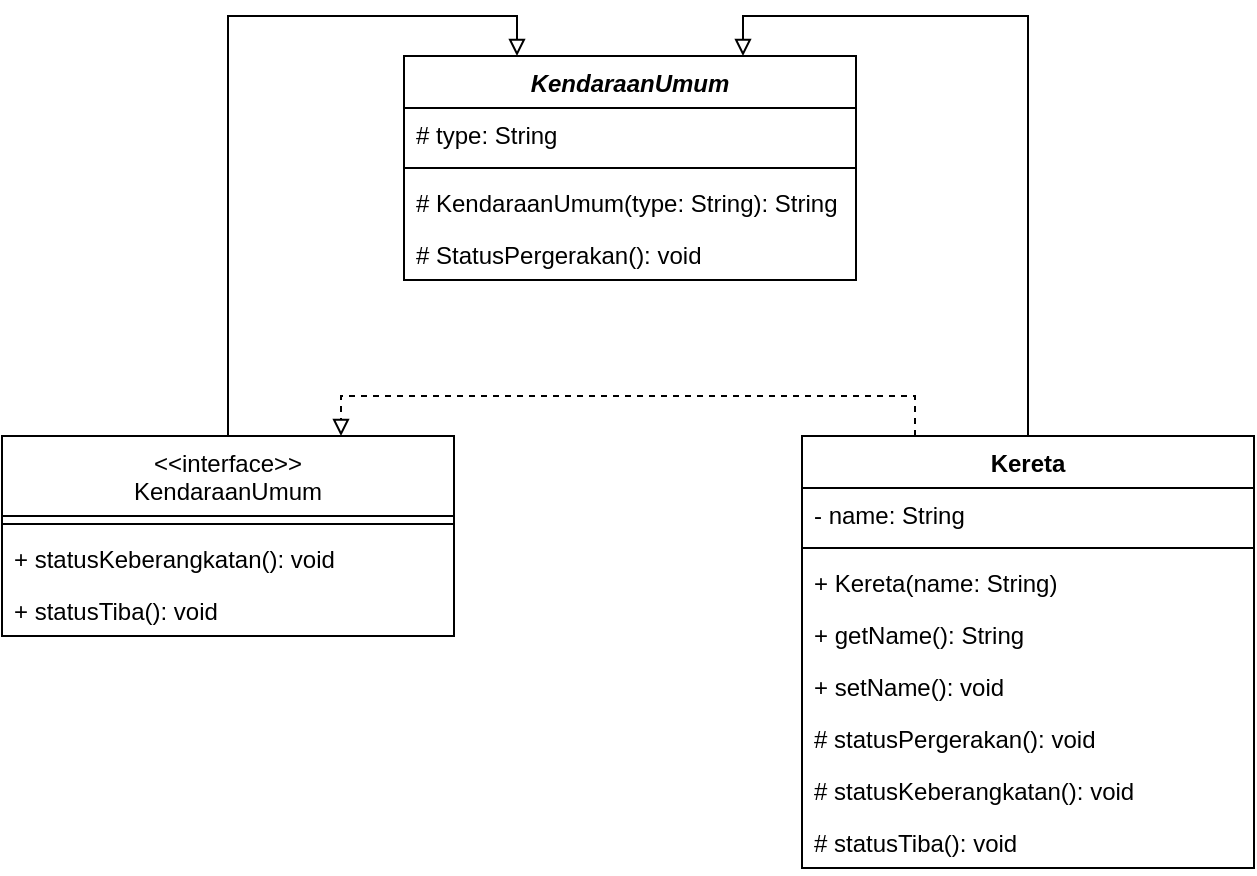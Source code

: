 <mxfile version="20.4.1" type="device"><diagram id="C5RBs43oDa-KdzZeNtuy" name="Page-1"><mxGraphModel dx="1806" dy="1013" grid="1" gridSize="10" guides="1" tooltips="1" connect="1" arrows="1" fold="1" page="1" pageScale="1" pageWidth="827" pageHeight="1169" math="0" shadow="0"><root><mxCell id="WIyWlLk6GJQsqaUBKTNV-0"/><mxCell id="WIyWlLk6GJQsqaUBKTNV-1" parent="WIyWlLk6GJQsqaUBKTNV-0"/><mxCell id="c5WJsURihOi2D5Uz2i9_-0" value="KendaraanUmum" style="swimlane;fontStyle=3;align=center;verticalAlign=top;childLayout=stackLayout;horizontal=1;startSize=26;horizontalStack=0;resizeParent=1;resizeParentMax=0;resizeLast=0;collapsible=1;marginBottom=0;" vertex="1" parent="WIyWlLk6GJQsqaUBKTNV-1"><mxGeometry x="301" y="90" width="226" height="112" as="geometry"/></mxCell><mxCell id="c5WJsURihOi2D5Uz2i9_-1" value="# type: String" style="text;strokeColor=none;fillColor=none;align=left;verticalAlign=top;spacingLeft=4;spacingRight=4;overflow=hidden;rotatable=0;points=[[0,0.5],[1,0.5]];portConstraint=eastwest;" vertex="1" parent="c5WJsURihOi2D5Uz2i9_-0"><mxGeometry y="26" width="226" height="26" as="geometry"/></mxCell><mxCell id="c5WJsURihOi2D5Uz2i9_-2" value="" style="line;strokeWidth=1;fillColor=none;align=left;verticalAlign=middle;spacingTop=-1;spacingLeft=3;spacingRight=3;rotatable=0;labelPosition=right;points=[];portConstraint=eastwest;strokeColor=inherit;" vertex="1" parent="c5WJsURihOi2D5Uz2i9_-0"><mxGeometry y="52" width="226" height="8" as="geometry"/></mxCell><mxCell id="c5WJsURihOi2D5Uz2i9_-3" value="# KendaraanUmum(type: String): String" style="text;strokeColor=none;fillColor=none;align=left;verticalAlign=top;spacingLeft=4;spacingRight=4;overflow=hidden;rotatable=0;points=[[0,0.5],[1,0.5]];portConstraint=eastwest;" vertex="1" parent="c5WJsURihOi2D5Uz2i9_-0"><mxGeometry y="60" width="226" height="26" as="geometry"/></mxCell><mxCell id="c5WJsURihOi2D5Uz2i9_-5" value="# StatusPergerakan(): void" style="text;strokeColor=none;fillColor=none;align=left;verticalAlign=top;spacingLeft=4;spacingRight=4;overflow=hidden;rotatable=0;points=[[0,0.5],[1,0.5]];portConstraint=eastwest;" vertex="1" parent="c5WJsURihOi2D5Uz2i9_-0"><mxGeometry y="86" width="226" height="26" as="geometry"/></mxCell><mxCell id="c5WJsURihOi2D5Uz2i9_-30" style="edgeStyle=orthogonalEdgeStyle;rounded=0;orthogonalLoop=1;jettySize=auto;html=1;exitX=0.5;exitY=0;exitDx=0;exitDy=0;entryX=0.25;entryY=0;entryDx=0;entryDy=0;endArrow=block;endFill=0;" edge="1" parent="WIyWlLk6GJQsqaUBKTNV-1" source="c5WJsURihOi2D5Uz2i9_-7" target="c5WJsURihOi2D5Uz2i9_-0"><mxGeometry relative="1" as="geometry"/></mxCell><mxCell id="c5WJsURihOi2D5Uz2i9_-7" value="&lt;&lt;interface&gt;&gt;&#10;KendaraanUmum" style="swimlane;fontStyle=0;align=center;verticalAlign=top;childLayout=stackLayout;horizontal=1;startSize=40;horizontalStack=0;resizeParent=1;resizeParentMax=0;resizeLast=0;collapsible=1;marginBottom=0;" vertex="1" parent="WIyWlLk6GJQsqaUBKTNV-1"><mxGeometry x="100" y="280" width="226" height="100" as="geometry"/></mxCell><mxCell id="c5WJsURihOi2D5Uz2i9_-9" value="" style="line;strokeWidth=1;fillColor=none;align=left;verticalAlign=middle;spacingTop=-1;spacingLeft=3;spacingRight=3;rotatable=0;labelPosition=right;points=[];portConstraint=eastwest;strokeColor=inherit;" vertex="1" parent="c5WJsURihOi2D5Uz2i9_-7"><mxGeometry y="40" width="226" height="8" as="geometry"/></mxCell><mxCell id="c5WJsURihOi2D5Uz2i9_-10" value="+ statusKeberangkatan(): void" style="text;strokeColor=none;fillColor=none;align=left;verticalAlign=top;spacingLeft=4;spacingRight=4;overflow=hidden;rotatable=0;points=[[0,0.5],[1,0.5]];portConstraint=eastwest;" vertex="1" parent="c5WJsURihOi2D5Uz2i9_-7"><mxGeometry y="48" width="226" height="26" as="geometry"/></mxCell><mxCell id="c5WJsURihOi2D5Uz2i9_-11" value="+ statusTiba(): void" style="text;strokeColor=none;fillColor=none;align=left;verticalAlign=top;spacingLeft=4;spacingRight=4;overflow=hidden;rotatable=0;points=[[0,0.5],[1,0.5]];portConstraint=eastwest;" vertex="1" parent="c5WJsURihOi2D5Uz2i9_-7"><mxGeometry y="74" width="226" height="26" as="geometry"/></mxCell><mxCell id="c5WJsURihOi2D5Uz2i9_-31" style="edgeStyle=orthogonalEdgeStyle;rounded=0;orthogonalLoop=1;jettySize=auto;html=1;exitX=0.5;exitY=0;exitDx=0;exitDy=0;entryX=0.75;entryY=0;entryDx=0;entryDy=0;endArrow=block;endFill=0;" edge="1" parent="WIyWlLk6GJQsqaUBKTNV-1" source="c5WJsURihOi2D5Uz2i9_-21" target="c5WJsURihOi2D5Uz2i9_-0"><mxGeometry relative="1" as="geometry"/></mxCell><mxCell id="c5WJsURihOi2D5Uz2i9_-32" style="edgeStyle=orthogonalEdgeStyle;rounded=0;orthogonalLoop=1;jettySize=auto;html=1;exitX=0.25;exitY=0;exitDx=0;exitDy=0;entryX=0.75;entryY=0;entryDx=0;entryDy=0;dashed=1;endArrow=block;endFill=0;" edge="1" parent="WIyWlLk6GJQsqaUBKTNV-1" source="c5WJsURihOi2D5Uz2i9_-21" target="c5WJsURihOi2D5Uz2i9_-7"><mxGeometry relative="1" as="geometry"/></mxCell><mxCell id="c5WJsURihOi2D5Uz2i9_-21" value="Kereta" style="swimlane;fontStyle=1;align=center;verticalAlign=top;childLayout=stackLayout;horizontal=1;startSize=26;horizontalStack=0;resizeParent=1;resizeParentMax=0;resizeLast=0;collapsible=1;marginBottom=0;" vertex="1" parent="WIyWlLk6GJQsqaUBKTNV-1"><mxGeometry x="500" y="280" width="226" height="216" as="geometry"/></mxCell><mxCell id="c5WJsURihOi2D5Uz2i9_-22" value="- name: String" style="text;strokeColor=none;fillColor=none;align=left;verticalAlign=top;spacingLeft=4;spacingRight=4;overflow=hidden;rotatable=0;points=[[0,0.5],[1,0.5]];portConstraint=eastwest;" vertex="1" parent="c5WJsURihOi2D5Uz2i9_-21"><mxGeometry y="26" width="226" height="26" as="geometry"/></mxCell><mxCell id="c5WJsURihOi2D5Uz2i9_-23" value="" style="line;strokeWidth=1;fillColor=none;align=left;verticalAlign=middle;spacingTop=-1;spacingLeft=3;spacingRight=3;rotatable=0;labelPosition=right;points=[];portConstraint=eastwest;strokeColor=inherit;" vertex="1" parent="c5WJsURihOi2D5Uz2i9_-21"><mxGeometry y="52" width="226" height="8" as="geometry"/></mxCell><mxCell id="c5WJsURihOi2D5Uz2i9_-24" value="+ Kereta(name: String)" style="text;strokeColor=none;fillColor=none;align=left;verticalAlign=top;spacingLeft=4;spacingRight=4;overflow=hidden;rotatable=0;points=[[0,0.5],[1,0.5]];portConstraint=eastwest;" vertex="1" parent="c5WJsURihOi2D5Uz2i9_-21"><mxGeometry y="60" width="226" height="26" as="geometry"/></mxCell><mxCell id="c5WJsURihOi2D5Uz2i9_-25" value="+ getName(): String" style="text;strokeColor=none;fillColor=none;align=left;verticalAlign=top;spacingLeft=4;spacingRight=4;overflow=hidden;rotatable=0;points=[[0,0.5],[1,0.5]];portConstraint=eastwest;" vertex="1" parent="c5WJsURihOi2D5Uz2i9_-21"><mxGeometry y="86" width="226" height="26" as="geometry"/></mxCell><mxCell id="c5WJsURihOi2D5Uz2i9_-26" value="+ setName(): void" style="text;strokeColor=none;fillColor=none;align=left;verticalAlign=top;spacingLeft=4;spacingRight=4;overflow=hidden;rotatable=0;points=[[0,0.5],[1,0.5]];portConstraint=eastwest;" vertex="1" parent="c5WJsURihOi2D5Uz2i9_-21"><mxGeometry y="112" width="226" height="26" as="geometry"/></mxCell><mxCell id="c5WJsURihOi2D5Uz2i9_-29" value="# statusPergerakan(): void" style="text;strokeColor=none;fillColor=none;align=left;verticalAlign=top;spacingLeft=4;spacingRight=4;overflow=hidden;rotatable=0;points=[[0,0.5],[1,0.5]];portConstraint=eastwest;" vertex="1" parent="c5WJsURihOi2D5Uz2i9_-21"><mxGeometry y="138" width="226" height="26" as="geometry"/></mxCell><mxCell id="c5WJsURihOi2D5Uz2i9_-28" value="# statusKeberangkatan(): void" style="text;strokeColor=none;fillColor=none;align=left;verticalAlign=top;spacingLeft=4;spacingRight=4;overflow=hidden;rotatable=0;points=[[0,0.5],[1,0.5]];portConstraint=eastwest;" vertex="1" parent="c5WJsURihOi2D5Uz2i9_-21"><mxGeometry y="164" width="226" height="26" as="geometry"/></mxCell><mxCell id="c5WJsURihOi2D5Uz2i9_-27" value="# statusTiba(): void" style="text;strokeColor=none;fillColor=none;align=left;verticalAlign=top;spacingLeft=4;spacingRight=4;overflow=hidden;rotatable=0;points=[[0,0.5],[1,0.5]];portConstraint=eastwest;" vertex="1" parent="c5WJsURihOi2D5Uz2i9_-21"><mxGeometry y="190" width="226" height="26" as="geometry"/></mxCell></root></mxGraphModel></diagram></mxfile>